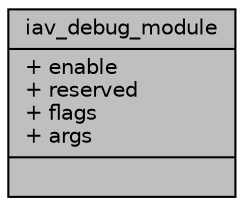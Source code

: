 digraph "iav_debug_module"
{
 // INTERACTIVE_SVG=YES
 // LATEX_PDF_SIZE
  bgcolor="transparent";
  edge [fontname="Helvetica",fontsize="10",labelfontname="Helvetica",labelfontsize="10"];
  node [fontname="Helvetica",fontsize="10",shape=record];
  Node1 [label="{iav_debug_module\n|+ enable\l+ reserved\l+ flags\l+ args\l|}",height=0.2,width=0.4,color="black", fillcolor="grey75", style="filled", fontcolor="black",tooltip=" "];
}
